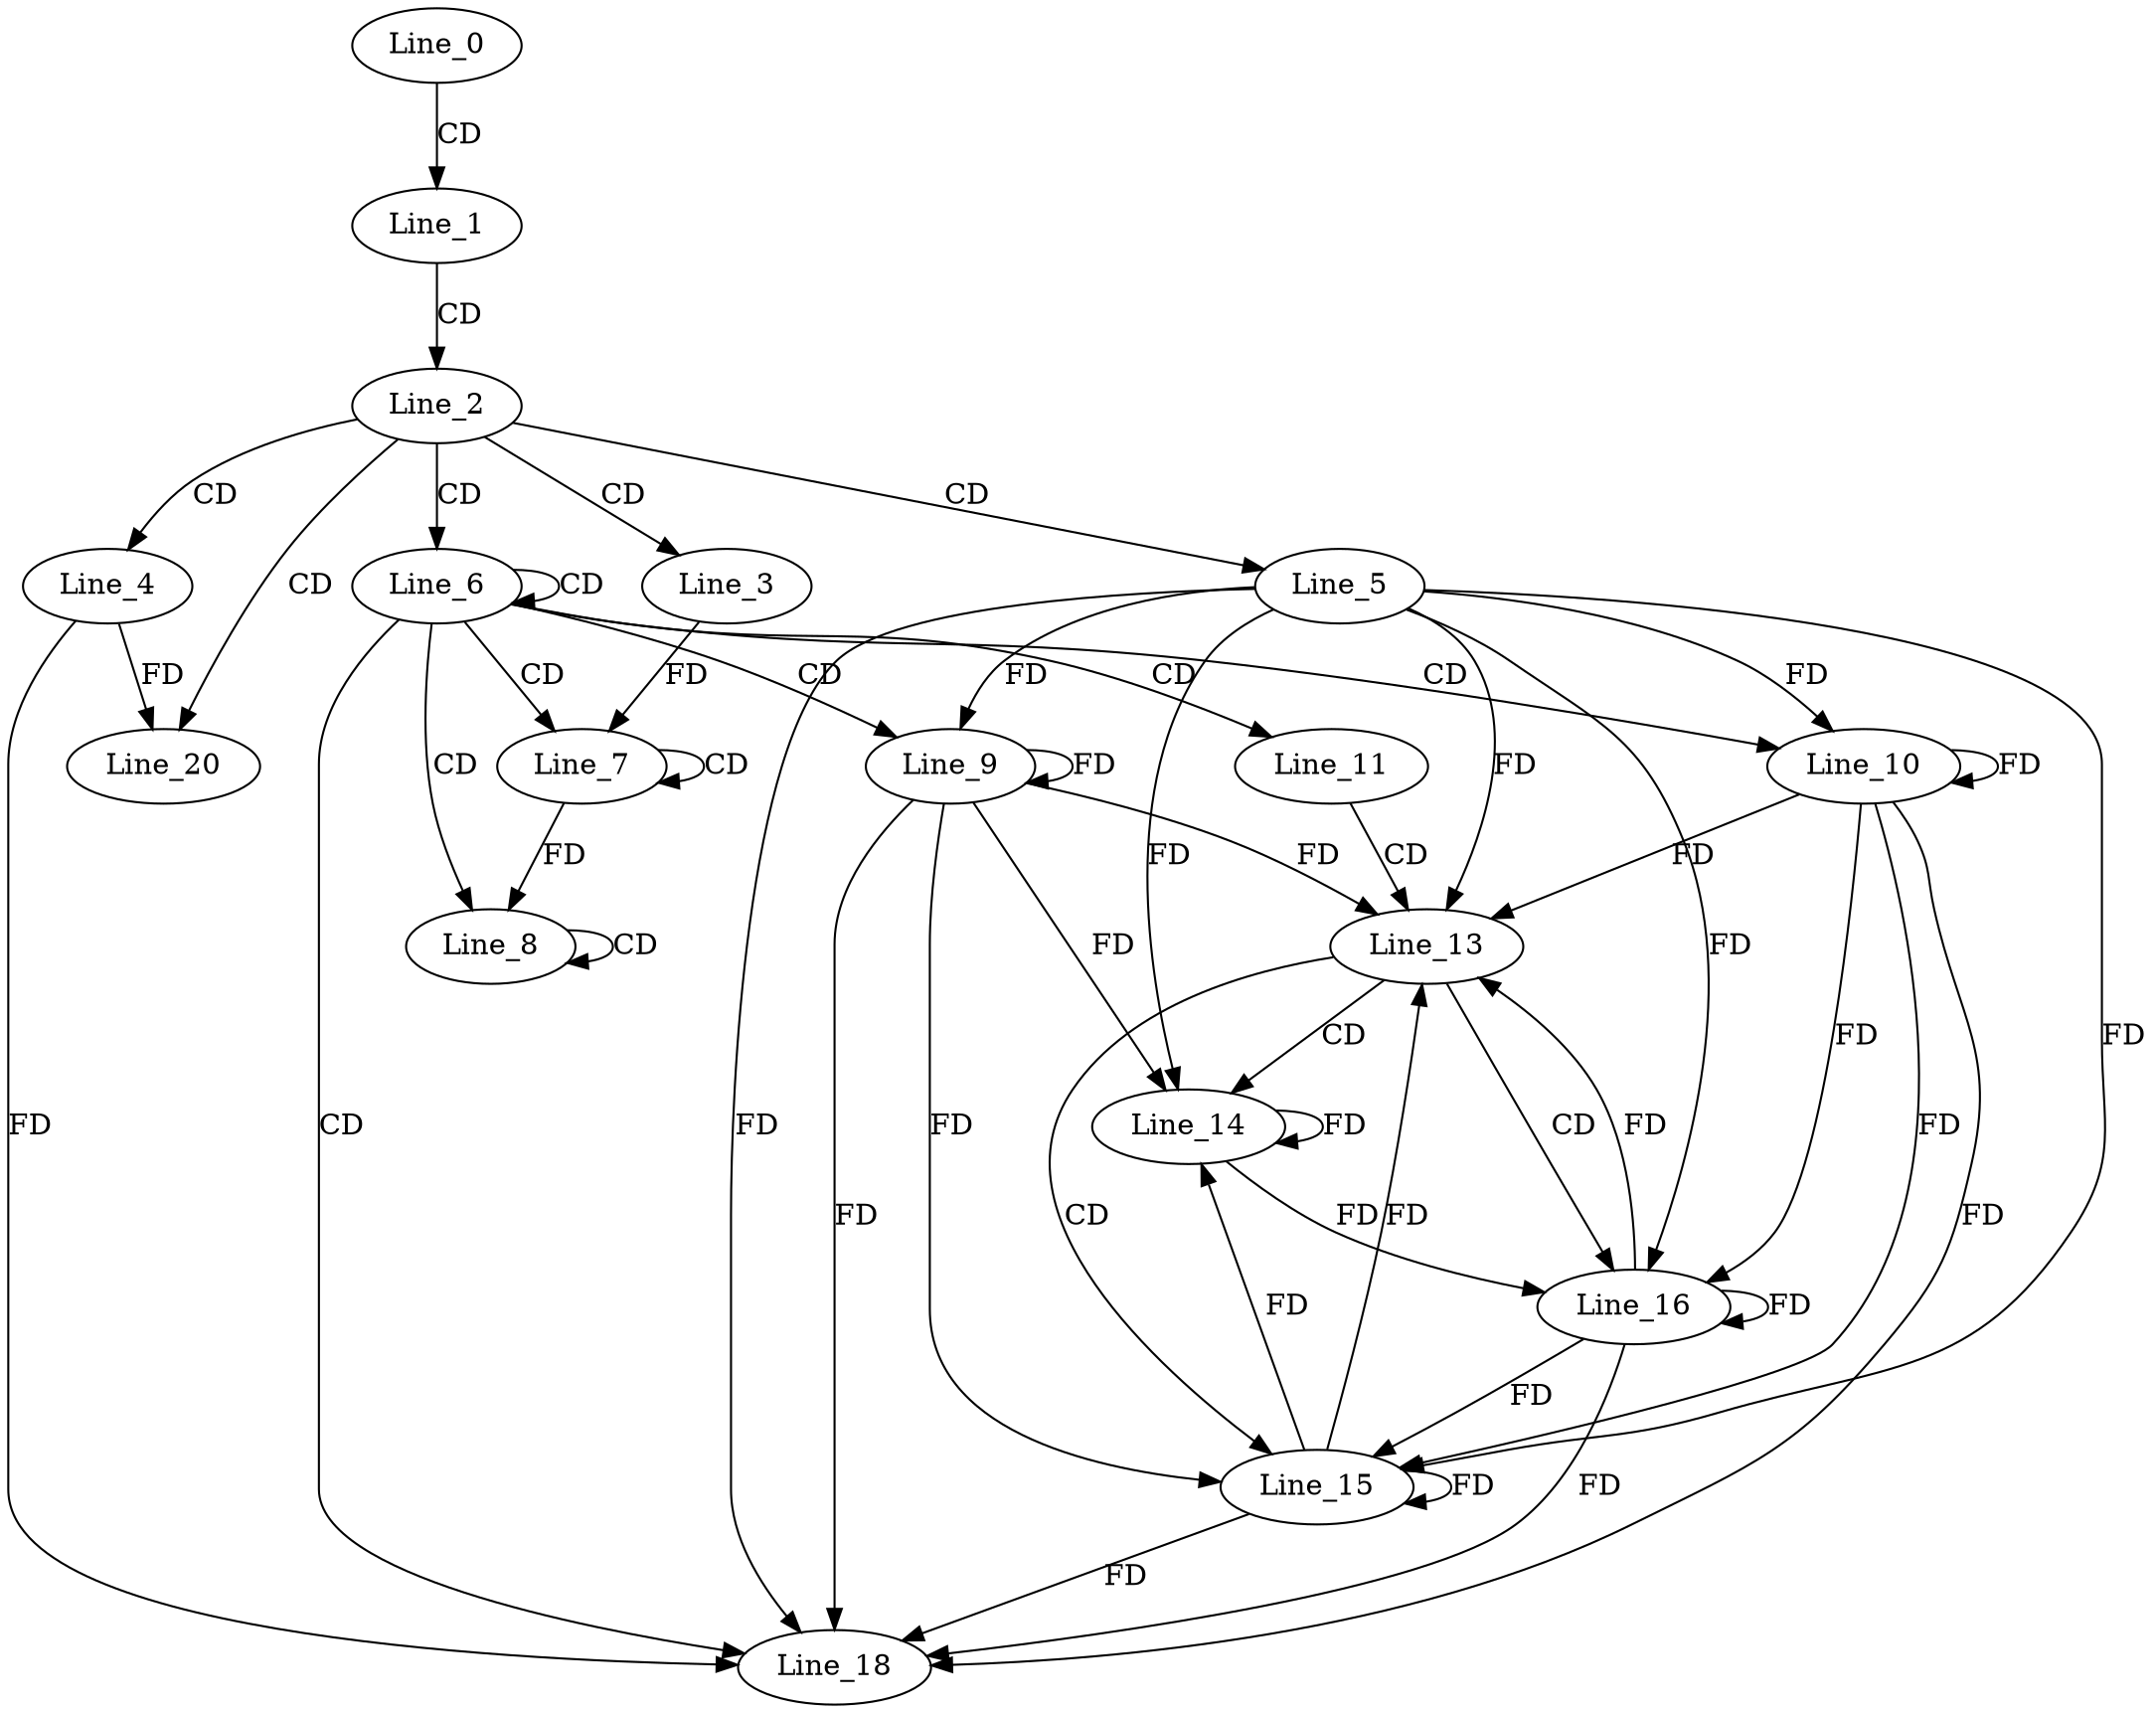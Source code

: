 digraph G {
  Line_0;
  Line_1;
  Line_2;
  Line_3;
  Line_4;
  Line_5;
  Line_6;
  Line_7;
  Line_7;
  Line_8;
  Line_8;
  Line_9;
  Line_9;
  Line_10;
  Line_10;
  Line_11;
  Line_13;
  Line_14;
  Line_15;
  Line_16;
  Line_18;
  Line_18;
  Line_18;
  Line_20;
  Line_0 -> Line_1 [ label="CD" ];
  Line_1 -> Line_2 [ label="CD" ];
  Line_2 -> Line_3 [ label="CD" ];
  Line_2 -> Line_4 [ label="CD" ];
  Line_2 -> Line_5 [ label="CD" ];
  Line_2 -> Line_6 [ label="CD" ];
  Line_6 -> Line_6 [ label="CD" ];
  Line_6 -> Line_7 [ label="CD" ];
  Line_7 -> Line_7 [ label="CD" ];
  Line_3 -> Line_7 [ label="FD" ];
  Line_6 -> Line_8 [ label="CD" ];
  Line_8 -> Line_8 [ label="CD" ];
  Line_7 -> Line_8 [ label="FD" ];
  Line_6 -> Line_9 [ label="CD" ];
  Line_9 -> Line_9 [ label="FD" ];
  Line_5 -> Line_9 [ label="FD" ];
  Line_6 -> Line_10 [ label="CD" ];
  Line_10 -> Line_10 [ label="FD" ];
  Line_5 -> Line_10 [ label="FD" ];
  Line_6 -> Line_11 [ label="CD" ];
  Line_11 -> Line_13 [ label="CD" ];
  Line_9 -> Line_13 [ label="FD" ];
  Line_5 -> Line_13 [ label="FD" ];
  Line_10 -> Line_13 [ label="FD" ];
  Line_13 -> Line_14 [ label="CD" ];
  Line_14 -> Line_14 [ label="FD" ];
  Line_5 -> Line_14 [ label="FD" ];
  Line_9 -> Line_14 [ label="FD" ];
  Line_13 -> Line_15 [ label="CD" ];
  Line_9 -> Line_15 [ label="FD" ];
  Line_15 -> Line_15 [ label="FD" ];
  Line_5 -> Line_15 [ label="FD" ];
  Line_10 -> Line_15 [ label="FD" ];
  Line_13 -> Line_16 [ label="CD" ];
  Line_10 -> Line_16 [ label="FD" ];
  Line_16 -> Line_16 [ label="FD" ];
  Line_5 -> Line_16 [ label="FD" ];
  Line_14 -> Line_16 [ label="FD" ];
  Line_6 -> Line_18 [ label="CD" ];
  Line_10 -> Line_18 [ label="FD" ];
  Line_16 -> Line_18 [ label="FD" ];
  Line_5 -> Line_18 [ label="FD" ];
  Line_4 -> Line_18 [ label="FD" ];
  Line_9 -> Line_18 [ label="FD" ];
  Line_15 -> Line_18 [ label="FD" ];
  Line_2 -> Line_20 [ label="CD" ];
  Line_4 -> Line_20 [ label="FD" ];
  Line_15 -> Line_13 [ label="FD" ];
  Line_16 -> Line_13 [ label="FD" ];
  Line_15 -> Line_14 [ label="FD" ];
  Line_16 -> Line_15 [ label="FD" ];
}
